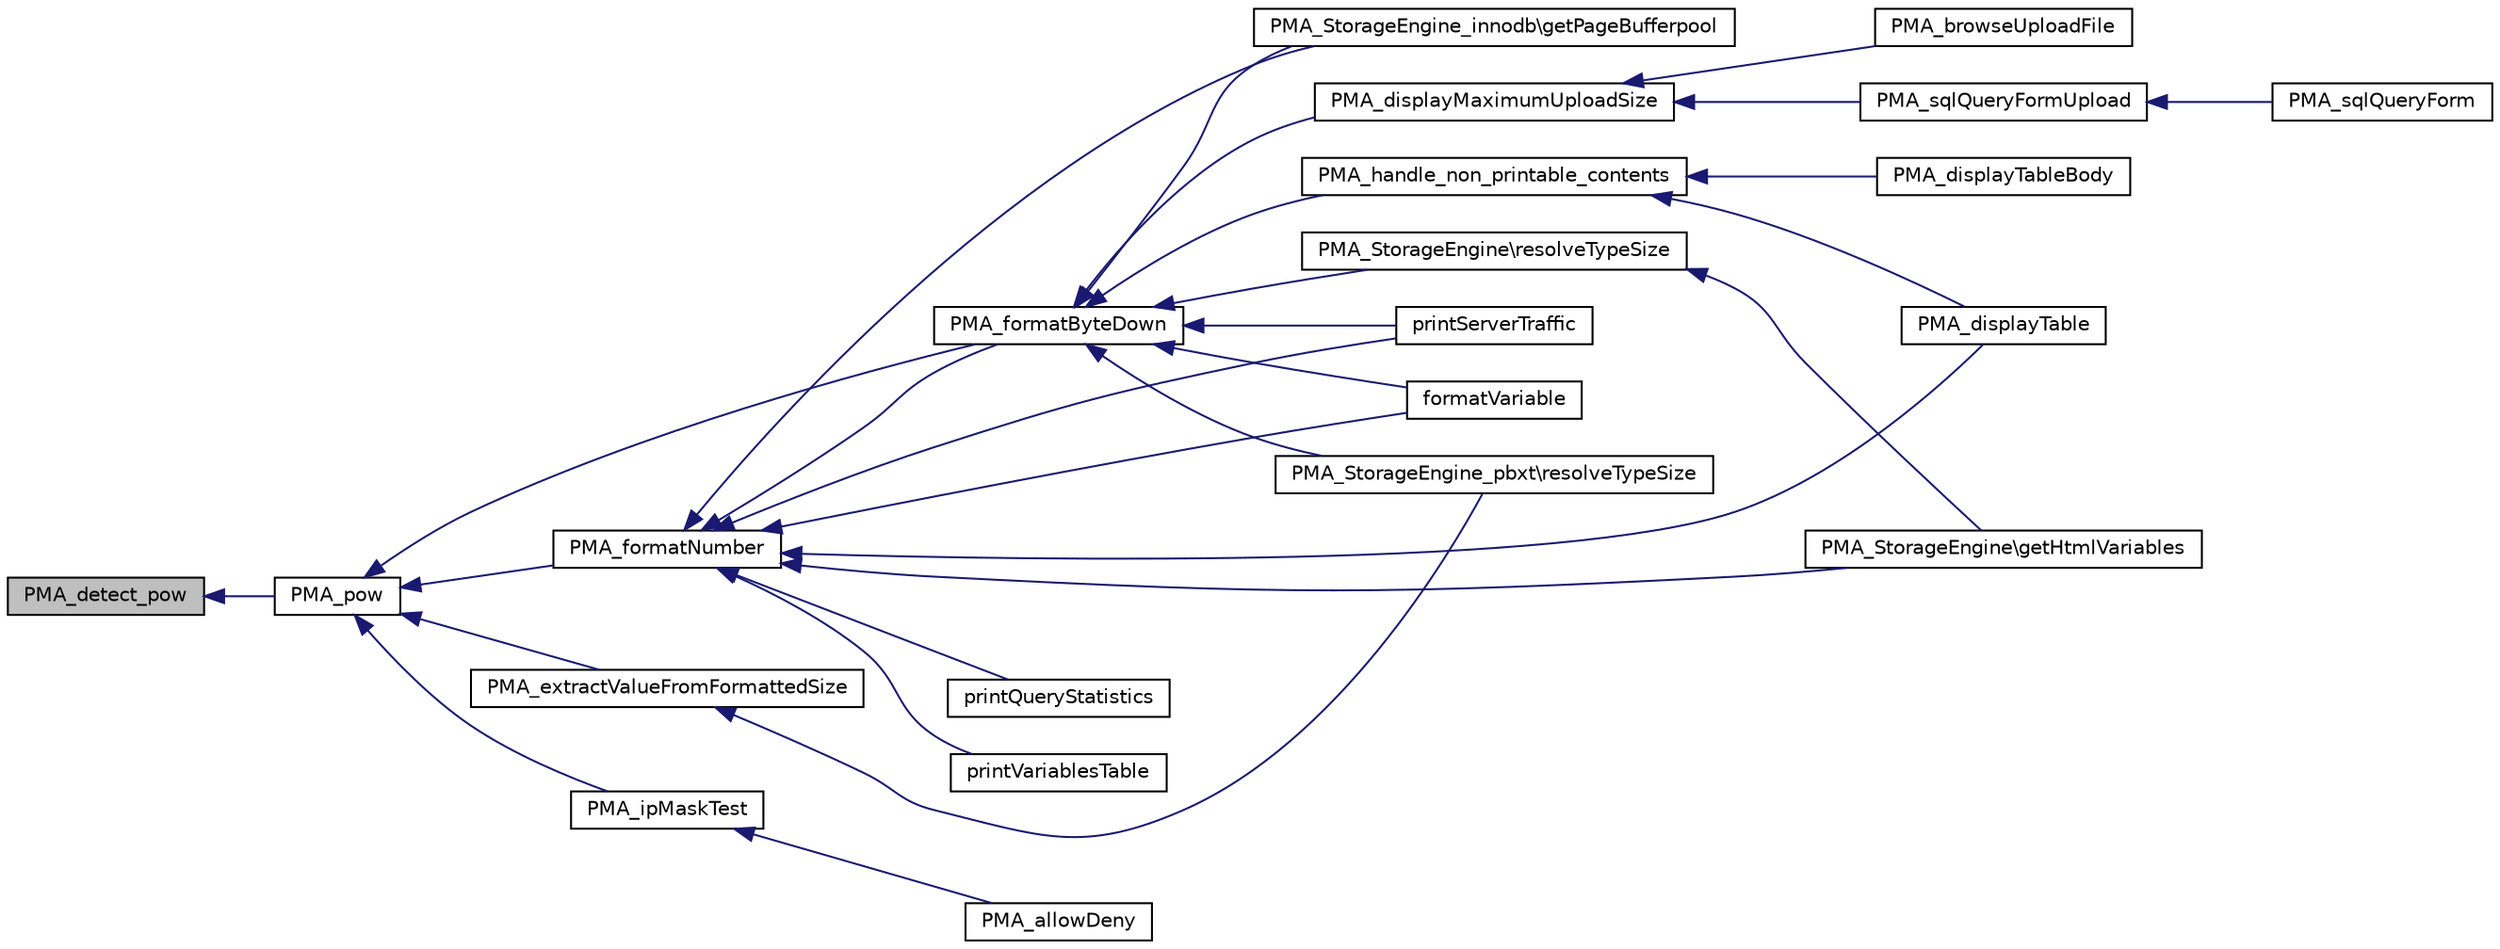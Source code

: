 digraph G
{
  edge [fontname="Helvetica",fontsize="10",labelfontname="Helvetica",labelfontsize="10"];
  node [fontname="Helvetica",fontsize="10",shape=record];
  rankdir="LR";
  Node1 [label="PMA_detect_pow",height=0.2,width=0.4,color="black", fillcolor="grey75", style="filled" fontcolor="black"];
  Node1 -> Node2 [dir="back",color="midnightblue",fontsize="10",style="solid",fontname="Helvetica"];
  Node2 [label="PMA_pow",height=0.2,width=0.4,color="black", fillcolor="white", style="filled",URL="$common_8lib_8php.html#aaade54960e4ce59a18b04f1cfd724b77",tooltip="Exponential expression / raise number into power."];
  Node2 -> Node3 [dir="back",color="midnightblue",fontsize="10",style="solid",fontname="Helvetica"];
  Node3 [label="PMA_formatByteDown",height=0.2,width=0.4,color="black", fillcolor="white", style="filled",URL="$common_8lib_8php.html#a90de48fb0bb54fca6db6a407aa2ab8cf",tooltip="Formats $value to byte view."];
  Node3 -> Node4 [dir="back",color="midnightblue",fontsize="10",style="solid",fontname="Helvetica"];
  Node4 [label="PMA_displayMaximumUploadSize",height=0.2,width=0.4,color="black", fillcolor="white", style="filled",URL="$common_8lib_8php.html#a49d1b93c41dc6f92573b3e5ce19f42b8",tooltip="Displays the maximum size for an upload."];
  Node4 -> Node5 [dir="back",color="midnightblue",fontsize="10",style="solid",fontname="Helvetica"];
  Node5 [label="PMA_browseUploadFile",height=0.2,width=0.4,color="black", fillcolor="white", style="filled",URL="$common_8lib_8php.html#abcae729bf61a67408160e6566d2001be",tooltip="Display the form used to browse anywhere on the local server for a file to import."];
  Node4 -> Node6 [dir="back",color="midnightblue",fontsize="10",style="solid",fontname="Helvetica"];
  Node6 [label="PMA_sqlQueryFormUpload",height=0.2,width=0.4,color="black", fillcolor="white", style="filled",URL="$sql__query__form_8lib_8php.html#ab66af2fbf36184d027b75cf35ae49a20",tooltip="prints bookmark fieldset"];
  Node6 -> Node7 [dir="back",color="midnightblue",fontsize="10",style="solid",fontname="Helvetica"];
  Node7 [label="PMA_sqlQueryForm",height=0.2,width=0.4,color="black", fillcolor="white", style="filled",URL="$sql__query__form_8lib_8php.html#ad1f1165db8b6302766041d3d9cdda39c",tooltip="prints the sql query boxes"];
  Node3 -> Node8 [dir="back",color="midnightblue",fontsize="10",style="solid",fontname="Helvetica"];
  Node8 [label="PMA_handle_non_printable_contents",height=0.2,width=0.4,color="black", fillcolor="white", style="filled",URL="$display__tbl_8lib_8php.html#adc2b985ffe56063359ca5c9b996518f9",tooltip="Verifies what to do with non-printable contents (binary or BLOB) in Browse mode."];
  Node8 -> Node9 [dir="back",color="midnightblue",fontsize="10",style="solid",fontname="Helvetica"];
  Node9 [label="PMA_displayTableBody",height=0.2,width=0.4,color="black", fillcolor="white", style="filled",URL="$display__tbl_8lib_8php.html#a584c8e9b54e86afef57d654e60a836ed",tooltip="Displays the body of the results table."];
  Node8 -> Node10 [dir="back",color="midnightblue",fontsize="10",style="solid",fontname="Helvetica"];
  Node10 [label="PMA_displayTable",height=0.2,width=0.4,color="black", fillcolor="white", style="filled",URL="$display__tbl_8lib_8php.html#ab64d4328beb5bc6b0a62abfa39fb447a",tooltip="Displays a table of results returned by a SQL query."];
  Node3 -> Node11 [dir="back",color="midnightblue",fontsize="10",style="solid",fontname="Helvetica"];
  Node11 [label="PMA_StorageEngine_innodb\\getPageBufferpool",height=0.2,width=0.4,color="black", fillcolor="white", style="filled",URL="$classPMA__StorageEngine__innodb.html#a2faf41518500c811b3cd1c00b8a4e1d9",tooltip="returns html tables with stats over inno db buffer pool"];
  Node3 -> Node12 [dir="back",color="midnightblue",fontsize="10",style="solid",fontname="Helvetica"];
  Node12 [label="PMA_StorageEngine_pbxt\\resolveTypeSize",height=0.2,width=0.4,color="black", fillcolor="white", style="filled",URL="$classPMA__StorageEngine__pbxt.html#a880f9e26794dfc44785a8b62a7b4d9e6",tooltip="returns the pbxt engine specific handling for PMA_ENGINE_DETAILS_TYPE_SIZE variables."];
  Node3 -> Node13 [dir="back",color="midnightblue",fontsize="10",style="solid",fontname="Helvetica"];
  Node13 [label="printServerTraffic",height=0.2,width=0.4,color="black", fillcolor="white", style="filled",URL="$server__status_8php.html#abfe999235a56a874471934cd49e1598d"];
  Node3 -> Node14 [dir="back",color="midnightblue",fontsize="10",style="solid",fontname="Helvetica"];
  Node14 [label="formatVariable",height=0.2,width=0.4,color="black", fillcolor="white", style="filled",URL="$server__variables_8php.html#ae2ad6ee1a619946bb2fb29a868dac074"];
  Node3 -> Node15 [dir="back",color="midnightblue",fontsize="10",style="solid",fontname="Helvetica"];
  Node15 [label="PMA_StorageEngine\\resolveTypeSize",height=0.2,width=0.4,color="black", fillcolor="white", style="filled",URL="$classPMA__StorageEngine.html#adba50236941705f7e0a52168529fb698",tooltip="returns the engine specific handling for PMA_ENGINE_DETAILS_TYPE_SIZE type variables."];
  Node15 -> Node16 [dir="back",color="midnightblue",fontsize="10",style="solid",fontname="Helvetica"];
  Node16 [label="PMA_StorageEngine\\getHtmlVariables",height=0.2,width=0.4,color="black", fillcolor="white", style="filled",URL="$classPMA__StorageEngine.html#ab45bd9762bbe818b1f175da26b443966",tooltip="returns as HTML table of the engine&#39;s server variables"];
  Node2 -> Node17 [dir="back",color="midnightblue",fontsize="10",style="solid",fontname="Helvetica"];
  Node17 [label="PMA_formatNumber",height=0.2,width=0.4,color="black", fillcolor="white", style="filled",URL="$common_8lib_8php.html#abeaeabaf95ad63e5163642ff03ec6879",tooltip="Formats $value to the given length and appends SI prefixes with a $length of 0 no truncation occurs..."];
  Node17 -> Node3 [dir="back",color="midnightblue",fontsize="10",style="solid",fontname="Helvetica"];
  Node17 -> Node10 [dir="back",color="midnightblue",fontsize="10",style="solid",fontname="Helvetica"];
  Node17 -> Node11 [dir="back",color="midnightblue",fontsize="10",style="solid",fontname="Helvetica"];
  Node17 -> Node18 [dir="back",color="midnightblue",fontsize="10",style="solid",fontname="Helvetica"];
  Node18 [label="printQueryStatistics",height=0.2,width=0.4,color="black", fillcolor="white", style="filled",URL="$server__status_8php.html#a5a528c5a548663f7b55c3b481c794a02"];
  Node17 -> Node13 [dir="back",color="midnightblue",fontsize="10",style="solid",fontname="Helvetica"];
  Node17 -> Node19 [dir="back",color="midnightblue",fontsize="10",style="solid",fontname="Helvetica"];
  Node19 [label="printVariablesTable",height=0.2,width=0.4,color="black", fillcolor="white", style="filled",URL="$server__status_8php.html#af7c520088b239c155d14d04d4490d83e"];
  Node17 -> Node14 [dir="back",color="midnightblue",fontsize="10",style="solid",fontname="Helvetica"];
  Node17 -> Node16 [dir="back",color="midnightblue",fontsize="10",style="solid",fontname="Helvetica"];
  Node2 -> Node20 [dir="back",color="midnightblue",fontsize="10",style="solid",fontname="Helvetica"];
  Node20 [label="PMA_extractValueFromFormattedSize",height=0.2,width=0.4,color="black", fillcolor="white", style="filled",URL="$common_8lib_8php.html#ad3516e10952c7ae6f9fa94e1b7cba2a7",tooltip="Returns the number of bytes when a formatted size is given."];
  Node20 -> Node12 [dir="back",color="midnightblue",fontsize="10",style="solid",fontname="Helvetica"];
  Node2 -> Node21 [dir="back",color="midnightblue",fontsize="10",style="solid",fontname="Helvetica"];
  Node21 [label="PMA_ipMaskTest",height=0.2,width=0.4,color="black", fillcolor="white", style="filled",URL="$ip__allow__deny_8lib_8php.html#a2e0e700cabd4027ba8bf8e1ff6c5de72",tooltip="Based on IP Pattern Matcher Originally by J.Adams &lt;jna@retina.net&gt; Found on &lt;http://www.php.net/manual/en/function.ip2long.php&gt; Modified for phpMyAdmin."];
  Node21 -> Node22 [dir="back",color="midnightblue",fontsize="10",style="solid",fontname="Helvetica"];
  Node22 [label="PMA_allowDeny",height=0.2,width=0.4,color="black", fillcolor="white", style="filled",URL="$ip__allow__deny_8lib_8php.html#a992ae3203025e4ed5f0d66355032dff6",tooltip="Runs through IP Allow/Deny rules the use of it below for more information."];
}
